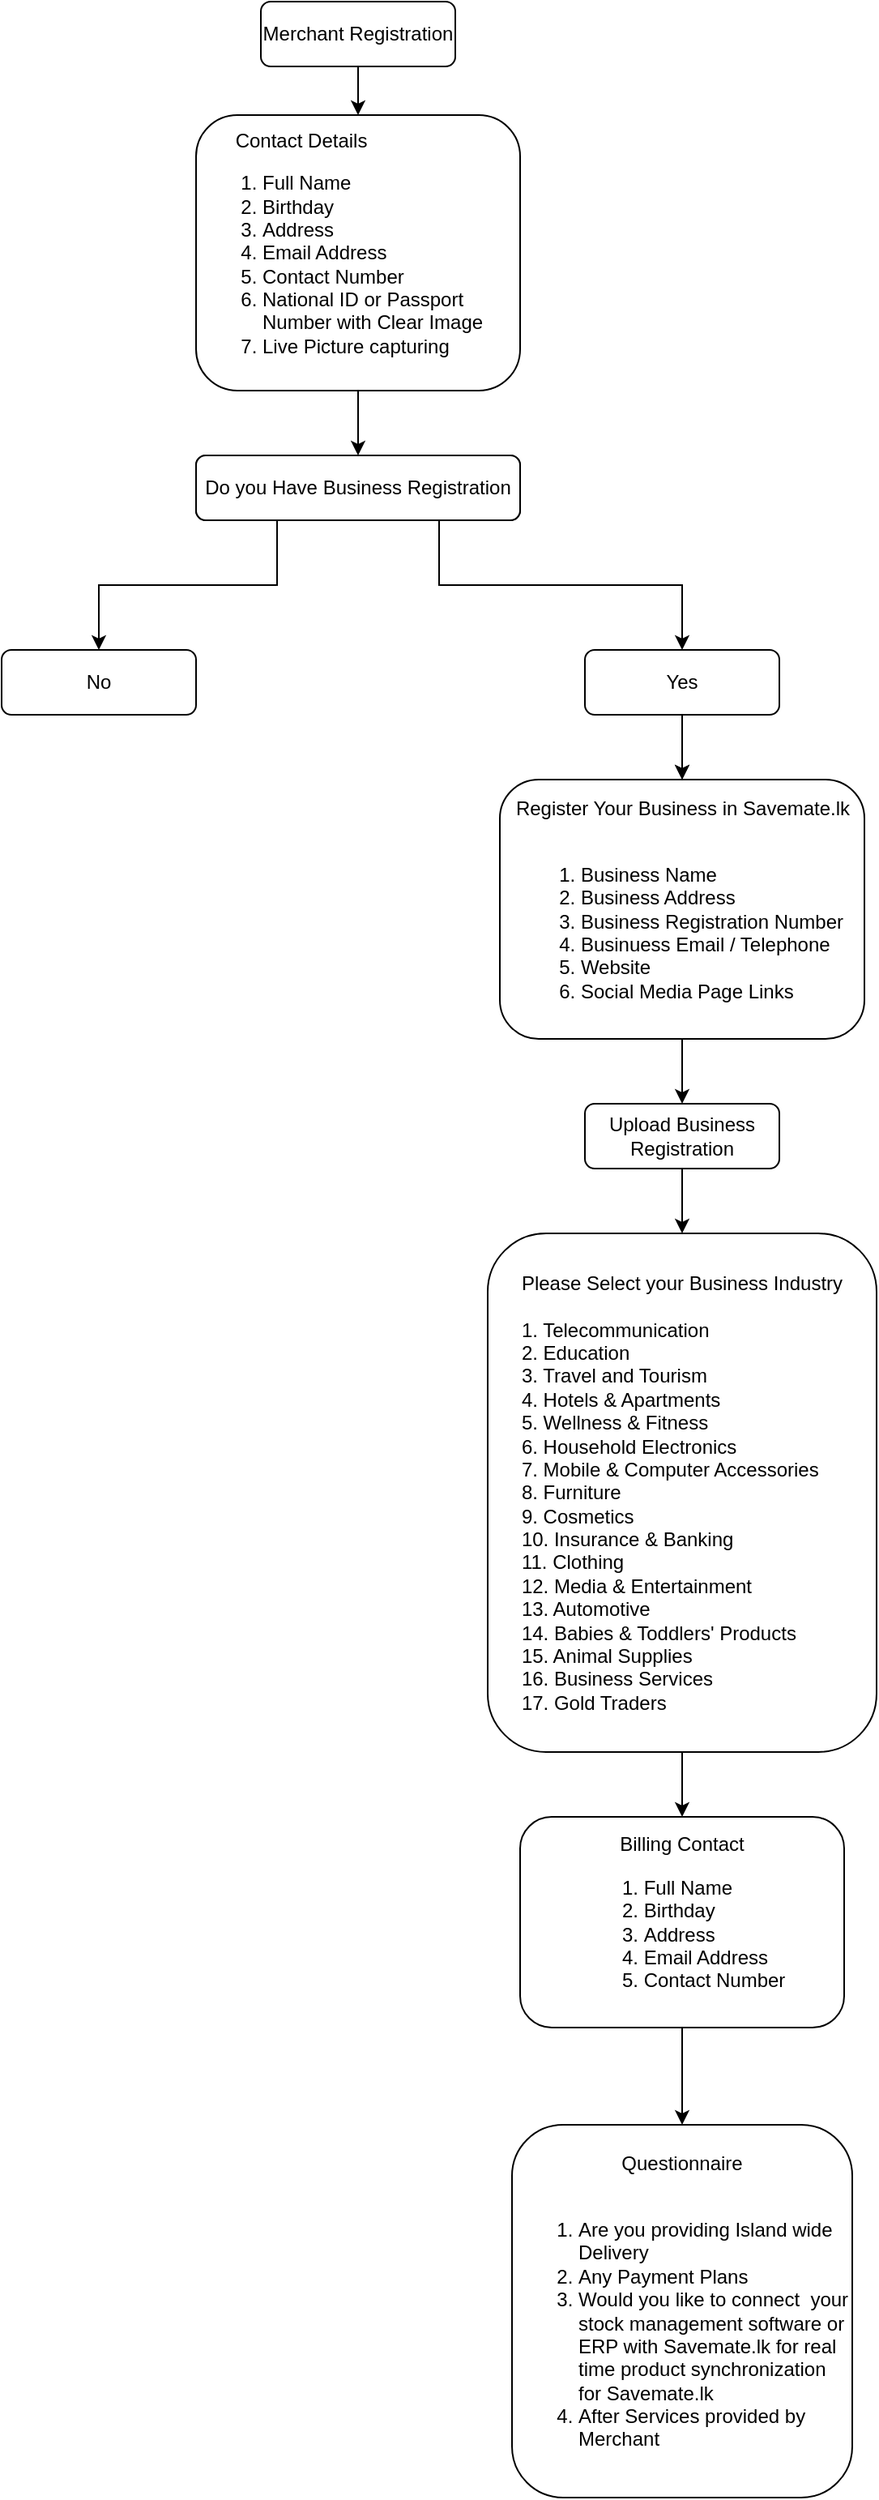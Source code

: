 <mxfile version="26.0.10">
  <diagram id="C5RBs43oDa-KdzZeNtuy" name="Page-1">
    <mxGraphModel dx="1434" dy="754" grid="1" gridSize="10" guides="1" tooltips="1" connect="1" arrows="1" fold="1" page="1" pageScale="1" pageWidth="827" pageHeight="1169" math="0" shadow="0">
      <root>
        <mxCell id="WIyWlLk6GJQsqaUBKTNV-0" />
        <mxCell id="WIyWlLk6GJQsqaUBKTNV-1" parent="WIyWlLk6GJQsqaUBKTNV-0" />
        <mxCell id="qfl9MBtD9tE9nQpcT406-1" style="edgeStyle=orthogonalEdgeStyle;rounded=0;orthogonalLoop=1;jettySize=auto;html=1;exitX=0.5;exitY=1;exitDx=0;exitDy=0;entryX=0.5;entryY=0;entryDx=0;entryDy=0;" edge="1" parent="WIyWlLk6GJQsqaUBKTNV-1" source="WIyWlLk6GJQsqaUBKTNV-3" target="WIyWlLk6GJQsqaUBKTNV-7">
          <mxGeometry relative="1" as="geometry" />
        </mxCell>
        <mxCell id="WIyWlLk6GJQsqaUBKTNV-3" value="Merchant Registration" style="rounded=1;whiteSpace=wrap;html=1;fontSize=12;glass=0;strokeWidth=1;shadow=0;" parent="WIyWlLk6GJQsqaUBKTNV-1" vertex="1">
          <mxGeometry x="320" y="40" width="120" height="40" as="geometry" />
        </mxCell>
        <mxCell id="qfl9MBtD9tE9nQpcT406-4" style="edgeStyle=orthogonalEdgeStyle;rounded=0;orthogonalLoop=1;jettySize=auto;html=1;exitX=0.5;exitY=1;exitDx=0;exitDy=0;" edge="1" parent="WIyWlLk6GJQsqaUBKTNV-1" source="WIyWlLk6GJQsqaUBKTNV-7" target="qfl9MBtD9tE9nQpcT406-3">
          <mxGeometry relative="1" as="geometry" />
        </mxCell>
        <mxCell id="WIyWlLk6GJQsqaUBKTNV-7" value="&lt;div align=&quot;left&quot;&gt;&amp;nbsp;&amp;nbsp;&amp;nbsp;&amp;nbsp;&amp;nbsp;&amp;nbsp; Contact Details&lt;br&gt;&lt;ol&gt;&lt;li&gt;Full Name&lt;/li&gt;&lt;li&gt;Birthday&lt;/li&gt;&lt;li&gt;Address&lt;br&gt;&lt;/li&gt;&lt;li&gt;Email Address&lt;/li&gt;&lt;li&gt;Contact Number&lt;/li&gt;&lt;li&gt;National ID or Passport Number with Clear Image&lt;br&gt;&lt;/li&gt;&lt;li&gt;Live Picture capturing&lt;br&gt;&lt;/li&gt;&lt;/ol&gt;&lt;/div&gt;" style="rounded=1;whiteSpace=wrap;html=1;fontSize=12;glass=0;strokeWidth=1;shadow=0;" parent="WIyWlLk6GJQsqaUBKTNV-1" vertex="1">
          <mxGeometry x="280" y="110" width="200" height="170" as="geometry" />
        </mxCell>
        <mxCell id="qfl9MBtD9tE9nQpcT406-3" value="Select Business Type" style="rounded=1;whiteSpace=wrap;html=1;fontSize=12;glass=0;strokeWidth=1;shadow=0;" vertex="1" parent="WIyWlLk6GJQsqaUBKTNV-1">
          <mxGeometry x="280" y="320" width="200" height="40" as="geometry" />
        </mxCell>
        <mxCell id="qfl9MBtD9tE9nQpcT406-8" style="edgeStyle=orthogonalEdgeStyle;rounded=0;orthogonalLoop=1;jettySize=auto;html=1;exitX=0.25;exitY=1;exitDx=0;exitDy=0;entryX=0.5;entryY=0;entryDx=0;entryDy=0;" edge="1" parent="WIyWlLk6GJQsqaUBKTNV-1" source="qfl9MBtD9tE9nQpcT406-5" target="qfl9MBtD9tE9nQpcT406-6">
          <mxGeometry relative="1" as="geometry" />
        </mxCell>
        <mxCell id="qfl9MBtD9tE9nQpcT406-9" style="edgeStyle=orthogonalEdgeStyle;rounded=0;orthogonalLoop=1;jettySize=auto;html=1;exitX=0.75;exitY=1;exitDx=0;exitDy=0;" edge="1" parent="WIyWlLk6GJQsqaUBKTNV-1" source="qfl9MBtD9tE9nQpcT406-5" target="qfl9MBtD9tE9nQpcT406-7">
          <mxGeometry relative="1" as="geometry" />
        </mxCell>
        <mxCell id="qfl9MBtD9tE9nQpcT406-5" value="&lt;div&gt;Do you Have Business Registration&lt;/div&gt;" style="rounded=1;whiteSpace=wrap;html=1;fontSize=12;glass=0;strokeWidth=1;shadow=0;" vertex="1" parent="WIyWlLk6GJQsqaUBKTNV-1">
          <mxGeometry x="280" y="320" width="200" height="40" as="geometry" />
        </mxCell>
        <mxCell id="qfl9MBtD9tE9nQpcT406-6" value="No" style="rounded=1;whiteSpace=wrap;html=1;fontSize=12;glass=0;strokeWidth=1;shadow=0;" vertex="1" parent="WIyWlLk6GJQsqaUBKTNV-1">
          <mxGeometry x="160" y="440" width="120" height="40" as="geometry" />
        </mxCell>
        <mxCell id="qfl9MBtD9tE9nQpcT406-12" style="edgeStyle=orthogonalEdgeStyle;rounded=0;orthogonalLoop=1;jettySize=auto;html=1;exitX=0.5;exitY=1;exitDx=0;exitDy=0;entryX=0.5;entryY=0;entryDx=0;entryDy=0;" edge="1" parent="WIyWlLk6GJQsqaUBKTNV-1" source="qfl9MBtD9tE9nQpcT406-7" target="qfl9MBtD9tE9nQpcT406-10">
          <mxGeometry relative="1" as="geometry" />
        </mxCell>
        <mxCell id="qfl9MBtD9tE9nQpcT406-20" value="" style="edgeStyle=orthogonalEdgeStyle;rounded=0;orthogonalLoop=1;jettySize=auto;html=1;" edge="1" parent="WIyWlLk6GJQsqaUBKTNV-1" source="qfl9MBtD9tE9nQpcT406-7" target="qfl9MBtD9tE9nQpcT406-10">
          <mxGeometry relative="1" as="geometry" />
        </mxCell>
        <mxCell id="qfl9MBtD9tE9nQpcT406-7" value="Yes" style="rounded=1;whiteSpace=wrap;html=1;fontSize=12;glass=0;strokeWidth=1;shadow=0;" vertex="1" parent="WIyWlLk6GJQsqaUBKTNV-1">
          <mxGeometry x="520" y="440" width="120" height="40" as="geometry" />
        </mxCell>
        <mxCell id="qfl9MBtD9tE9nQpcT406-16" style="edgeStyle=orthogonalEdgeStyle;rounded=0;orthogonalLoop=1;jettySize=auto;html=1;exitX=0.5;exitY=1;exitDx=0;exitDy=0;entryX=0.5;entryY=0;entryDx=0;entryDy=0;" edge="1" parent="WIyWlLk6GJQsqaUBKTNV-1" source="qfl9MBtD9tE9nQpcT406-10" target="qfl9MBtD9tE9nQpcT406-15">
          <mxGeometry relative="1" as="geometry" />
        </mxCell>
        <mxCell id="qfl9MBtD9tE9nQpcT406-10" value="&lt;div&gt;Register Your Business in Savemate.lk&lt;/div&gt;&lt;div&gt;&lt;br&gt;&lt;/div&gt;&lt;div align=&quot;left&quot;&gt;&lt;ol&gt;&lt;li&gt;Business Name&lt;br&gt;&lt;/li&gt;&lt;li&gt;Business Address&lt;br&gt;&lt;/li&gt;&lt;li&gt;Business Registration Number&lt;br&gt;&lt;/li&gt;&lt;li&gt;Businuess Email / Telephone &lt;br&gt;&lt;/li&gt;&lt;li&gt;Website&lt;/li&gt;&lt;li&gt;Social Media Page Links&lt;br&gt;&lt;/li&gt;&lt;/ol&gt;&lt;/div&gt;" style="rounded=1;whiteSpace=wrap;html=1;fontSize=12;glass=0;strokeWidth=1;shadow=0;" vertex="1" parent="WIyWlLk6GJQsqaUBKTNV-1">
          <mxGeometry x="467.5" y="520" width="225" height="160" as="geometry" />
        </mxCell>
        <mxCell id="qfl9MBtD9tE9nQpcT406-19" style="edgeStyle=orthogonalEdgeStyle;rounded=0;orthogonalLoop=1;jettySize=auto;html=1;" edge="1" parent="WIyWlLk6GJQsqaUBKTNV-1" source="qfl9MBtD9tE9nQpcT406-13" target="qfl9MBtD9tE9nQpcT406-18">
          <mxGeometry relative="1" as="geometry" />
        </mxCell>
        <mxCell id="qfl9MBtD9tE9nQpcT406-13" value="&lt;div&gt;Please Select your&amp;nbsp;Business Industry&lt;/div&gt;&lt;div&gt;&lt;br&gt;&lt;/div&gt;&lt;div align=&quot;left&quot;&gt;1. Telecommunication&lt;br&gt;2. Education&lt;br&gt;3. Travel and Tourism&lt;br&gt;4. Hotels &amp;amp; Apartments&lt;br&gt;5. Wellness &amp;amp; Fitness&lt;br&gt;6. Household Electronics&lt;br&gt;7. Mobile &amp;amp; Computer Accessories&lt;br&gt;8. Furniture&lt;br&gt;9. Cosmetics&lt;br&gt;10. Insurance &amp;amp; Banking&lt;br&gt;11. Clothing&lt;br&gt;12. Media &amp;amp; Entertainment&lt;br&gt;13. Automotive&lt;br&gt;14. Babies &amp;amp; Toddlers&#39; Products&lt;br&gt;15. Animal Supplies&lt;br&gt;16. Business Services&lt;br&gt;17. Gold Traders&lt;/div&gt;" style="rounded=1;whiteSpace=wrap;html=1;fontSize=12;glass=0;strokeWidth=1;shadow=0;" vertex="1" parent="WIyWlLk6GJQsqaUBKTNV-1">
          <mxGeometry x="460" y="800" width="240" height="320" as="geometry" />
        </mxCell>
        <mxCell id="qfl9MBtD9tE9nQpcT406-17" style="edgeStyle=orthogonalEdgeStyle;rounded=0;orthogonalLoop=1;jettySize=auto;html=1;exitX=0.5;exitY=1;exitDx=0;exitDy=0;entryX=0.5;entryY=0;entryDx=0;entryDy=0;" edge="1" parent="WIyWlLk6GJQsqaUBKTNV-1" source="qfl9MBtD9tE9nQpcT406-15" target="qfl9MBtD9tE9nQpcT406-13">
          <mxGeometry relative="1" as="geometry" />
        </mxCell>
        <mxCell id="qfl9MBtD9tE9nQpcT406-15" value="Upload Business Registration " style="rounded=1;whiteSpace=wrap;html=1;fontSize=12;glass=0;strokeWidth=1;shadow=0;" vertex="1" parent="WIyWlLk6GJQsqaUBKTNV-1">
          <mxGeometry x="520" y="720" width="120" height="40" as="geometry" />
        </mxCell>
        <mxCell id="qfl9MBtD9tE9nQpcT406-22" style="edgeStyle=orthogonalEdgeStyle;rounded=0;orthogonalLoop=1;jettySize=auto;html=1;exitX=0.5;exitY=1;exitDx=0;exitDy=0;entryX=0.5;entryY=0;entryDx=0;entryDy=0;" edge="1" parent="WIyWlLk6GJQsqaUBKTNV-1" source="qfl9MBtD9tE9nQpcT406-18" target="qfl9MBtD9tE9nQpcT406-21">
          <mxGeometry relative="1" as="geometry" />
        </mxCell>
        <mxCell id="qfl9MBtD9tE9nQpcT406-18" value="&lt;div&gt;Billing Contact&lt;/div&gt;&lt;div align=&quot;left&quot;&gt;&lt;ol&gt;&lt;li&gt;Full Name&lt;/li&gt;&lt;li&gt;Birthday&lt;/li&gt;&lt;li&gt;Address&lt;br&gt;&lt;/li&gt;&lt;li&gt;Email Address&lt;/li&gt;&lt;li&gt;Contact Number&lt;/li&gt;&lt;/ol&gt;&lt;/div&gt;" style="rounded=1;whiteSpace=wrap;html=1;fontSize=12;glass=0;strokeWidth=1;shadow=0;" vertex="1" parent="WIyWlLk6GJQsqaUBKTNV-1">
          <mxGeometry x="480" y="1160" width="200" height="130" as="geometry" />
        </mxCell>
        <mxCell id="qfl9MBtD9tE9nQpcT406-21" value="&lt;div&gt;Questionnaire&lt;/div&gt;&lt;div&gt;&lt;br&gt;&lt;/div&gt;&lt;div align=&quot;left&quot;&gt;&lt;ol&gt;&lt;li&gt;Are you providing Island wide Delivery&lt;/li&gt;&lt;li&gt;Any Payment Plans &lt;br&gt;&lt;/li&gt;&lt;li&gt;Would you like to connect&amp;nbsp; your stock management software or ERP with Savemate.lk for real time product synchronization for Savemate.lk&lt;/li&gt;&lt;li&gt;After Services provided by Merchant&lt;br&gt;&lt;/li&gt;&lt;/ol&gt;&lt;/div&gt;" style="rounded=1;whiteSpace=wrap;html=1;fontSize=12;glass=0;strokeWidth=1;shadow=0;" vertex="1" parent="WIyWlLk6GJQsqaUBKTNV-1">
          <mxGeometry x="475" y="1350" width="210" height="230" as="geometry" />
        </mxCell>
      </root>
    </mxGraphModel>
  </diagram>
</mxfile>
